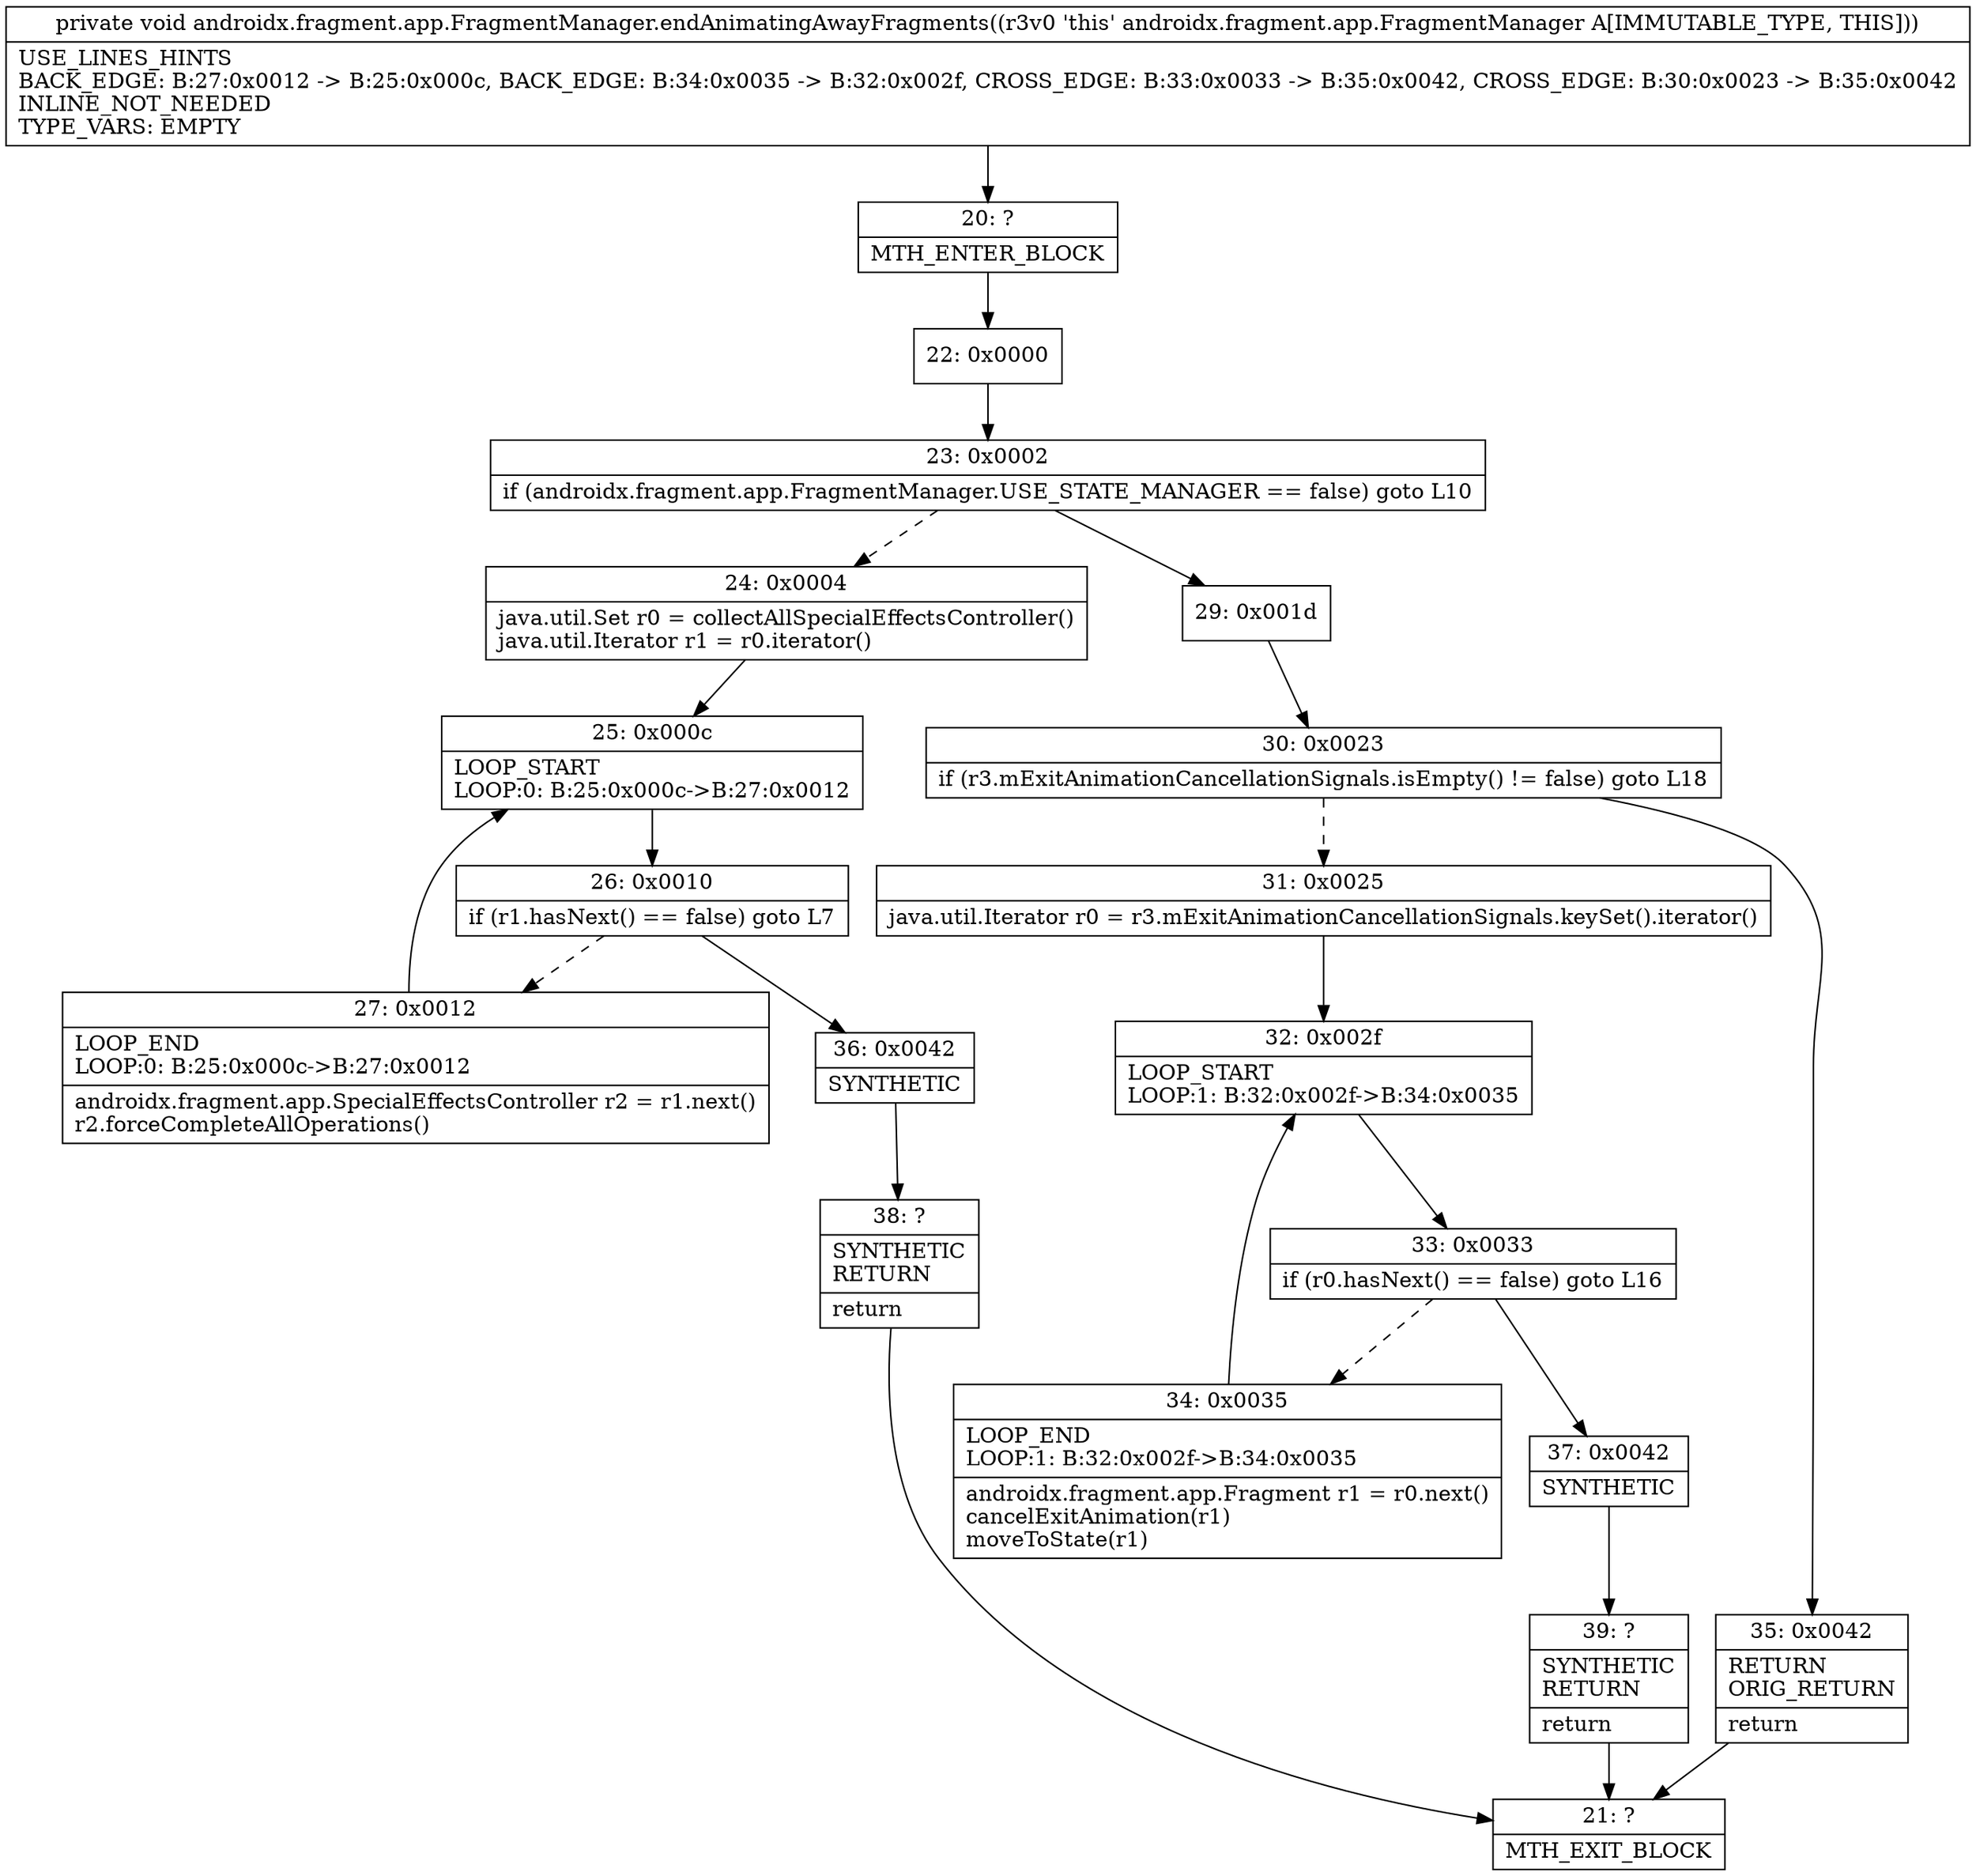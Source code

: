 digraph "CFG forandroidx.fragment.app.FragmentManager.endAnimatingAwayFragments()V" {
Node_20 [shape=record,label="{20\:\ ?|MTH_ENTER_BLOCK\l}"];
Node_22 [shape=record,label="{22\:\ 0x0000}"];
Node_23 [shape=record,label="{23\:\ 0x0002|if (androidx.fragment.app.FragmentManager.USE_STATE_MANAGER == false) goto L10\l}"];
Node_24 [shape=record,label="{24\:\ 0x0004|java.util.Set r0 = collectAllSpecialEffectsController()\ljava.util.Iterator r1 = r0.iterator()\l}"];
Node_25 [shape=record,label="{25\:\ 0x000c|LOOP_START\lLOOP:0: B:25:0x000c\-\>B:27:0x0012\l}"];
Node_26 [shape=record,label="{26\:\ 0x0010|if (r1.hasNext() == false) goto L7\l}"];
Node_27 [shape=record,label="{27\:\ 0x0012|LOOP_END\lLOOP:0: B:25:0x000c\-\>B:27:0x0012\l|androidx.fragment.app.SpecialEffectsController r2 = r1.next()\lr2.forceCompleteAllOperations()\l}"];
Node_36 [shape=record,label="{36\:\ 0x0042|SYNTHETIC\l}"];
Node_38 [shape=record,label="{38\:\ ?|SYNTHETIC\lRETURN\l|return\l}"];
Node_21 [shape=record,label="{21\:\ ?|MTH_EXIT_BLOCK\l}"];
Node_29 [shape=record,label="{29\:\ 0x001d}"];
Node_30 [shape=record,label="{30\:\ 0x0023|if (r3.mExitAnimationCancellationSignals.isEmpty() != false) goto L18\l}"];
Node_31 [shape=record,label="{31\:\ 0x0025|java.util.Iterator r0 = r3.mExitAnimationCancellationSignals.keySet().iterator()\l}"];
Node_32 [shape=record,label="{32\:\ 0x002f|LOOP_START\lLOOP:1: B:32:0x002f\-\>B:34:0x0035\l}"];
Node_33 [shape=record,label="{33\:\ 0x0033|if (r0.hasNext() == false) goto L16\l}"];
Node_34 [shape=record,label="{34\:\ 0x0035|LOOP_END\lLOOP:1: B:32:0x002f\-\>B:34:0x0035\l|androidx.fragment.app.Fragment r1 = r0.next()\lcancelExitAnimation(r1)\lmoveToState(r1)\l}"];
Node_37 [shape=record,label="{37\:\ 0x0042|SYNTHETIC\l}"];
Node_39 [shape=record,label="{39\:\ ?|SYNTHETIC\lRETURN\l|return\l}"];
Node_35 [shape=record,label="{35\:\ 0x0042|RETURN\lORIG_RETURN\l|return\l}"];
MethodNode[shape=record,label="{private void androidx.fragment.app.FragmentManager.endAnimatingAwayFragments((r3v0 'this' androidx.fragment.app.FragmentManager A[IMMUTABLE_TYPE, THIS]))  | USE_LINES_HINTS\lBACK_EDGE: B:27:0x0012 \-\> B:25:0x000c, BACK_EDGE: B:34:0x0035 \-\> B:32:0x002f, CROSS_EDGE: B:33:0x0033 \-\> B:35:0x0042, CROSS_EDGE: B:30:0x0023 \-\> B:35:0x0042\lINLINE_NOT_NEEDED\lTYPE_VARS: EMPTY\l}"];
MethodNode -> Node_20;Node_20 -> Node_22;
Node_22 -> Node_23;
Node_23 -> Node_24[style=dashed];
Node_23 -> Node_29;
Node_24 -> Node_25;
Node_25 -> Node_26;
Node_26 -> Node_27[style=dashed];
Node_26 -> Node_36;
Node_27 -> Node_25;
Node_36 -> Node_38;
Node_38 -> Node_21;
Node_29 -> Node_30;
Node_30 -> Node_31[style=dashed];
Node_30 -> Node_35;
Node_31 -> Node_32;
Node_32 -> Node_33;
Node_33 -> Node_34[style=dashed];
Node_33 -> Node_37;
Node_34 -> Node_32;
Node_37 -> Node_39;
Node_39 -> Node_21;
Node_35 -> Node_21;
}

